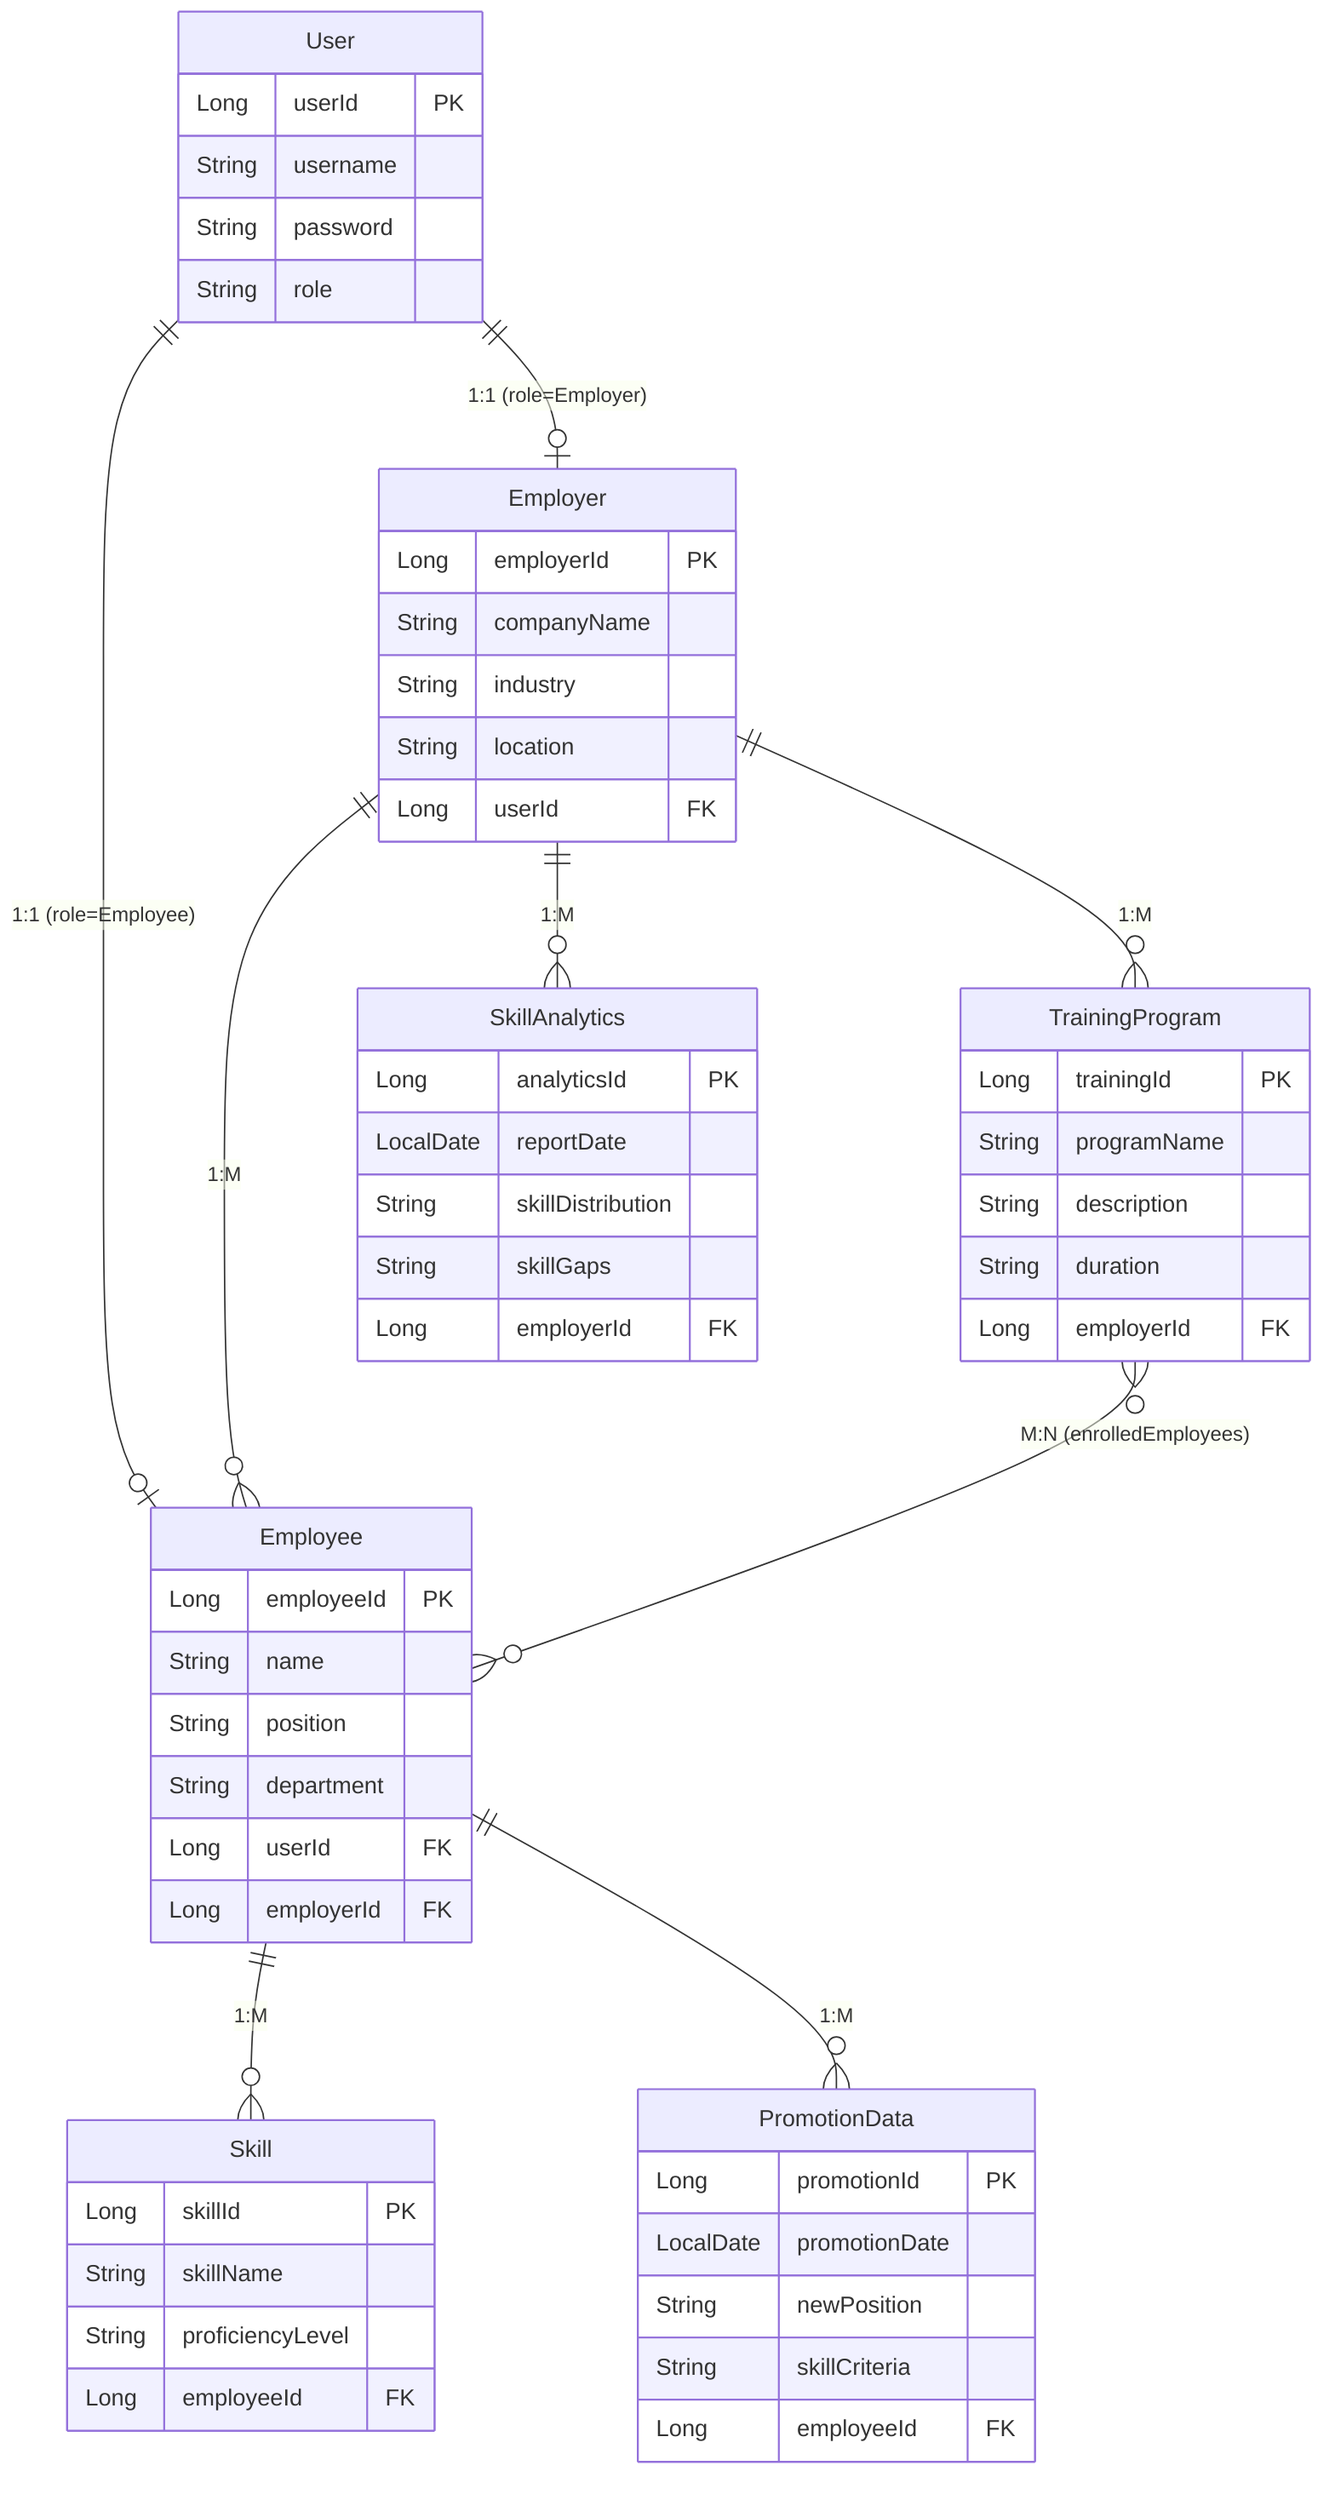 erDiagram

    User ||--o| Employee : "1:1 (role=Employee)"
    User ||--o| Employer : "1:1 (role=Employer)"
    Employer ||--o{ Employee : "1:M"
    Employee ||--o{ Skill : "1:M"
    Employer ||--o{ SkillAnalytics : "1:M"
    Employer ||--o{ TrainingProgram : "1:M"
    TrainingProgram }o--o{ Employee : "M:N (enrolledEmployees)"
    Employee ||--o{ PromotionData : "1:M"

    User {
        Long userId PK
        String username
        String password
        String role
    }

    Employee {
        Long employeeId PK
        String name
        String position
        String department
        Long userId FK
        Long employerId FK
    }

    Employer {
        Long employerId PK
        String companyName
        String industry
        String location
        Long userId FK
    }

    Skill {
        Long skillId PK
        String skillName
        String proficiencyLevel
        Long employeeId FK
    }

    TrainingProgram {
        Long trainingId PK
        String programName
        String description
        String duration
        Long employerId FK
    }

    SkillAnalytics {
        Long analyticsId PK
        LocalDate reportDate
        String skillDistribution
        String skillGaps
        Long employerId FK
    }

    PromotionData {
        Long promotionId PK
        LocalDate promotionDate
        String newPosition
        String skillCriteria
        Long employeeId FK
    }
